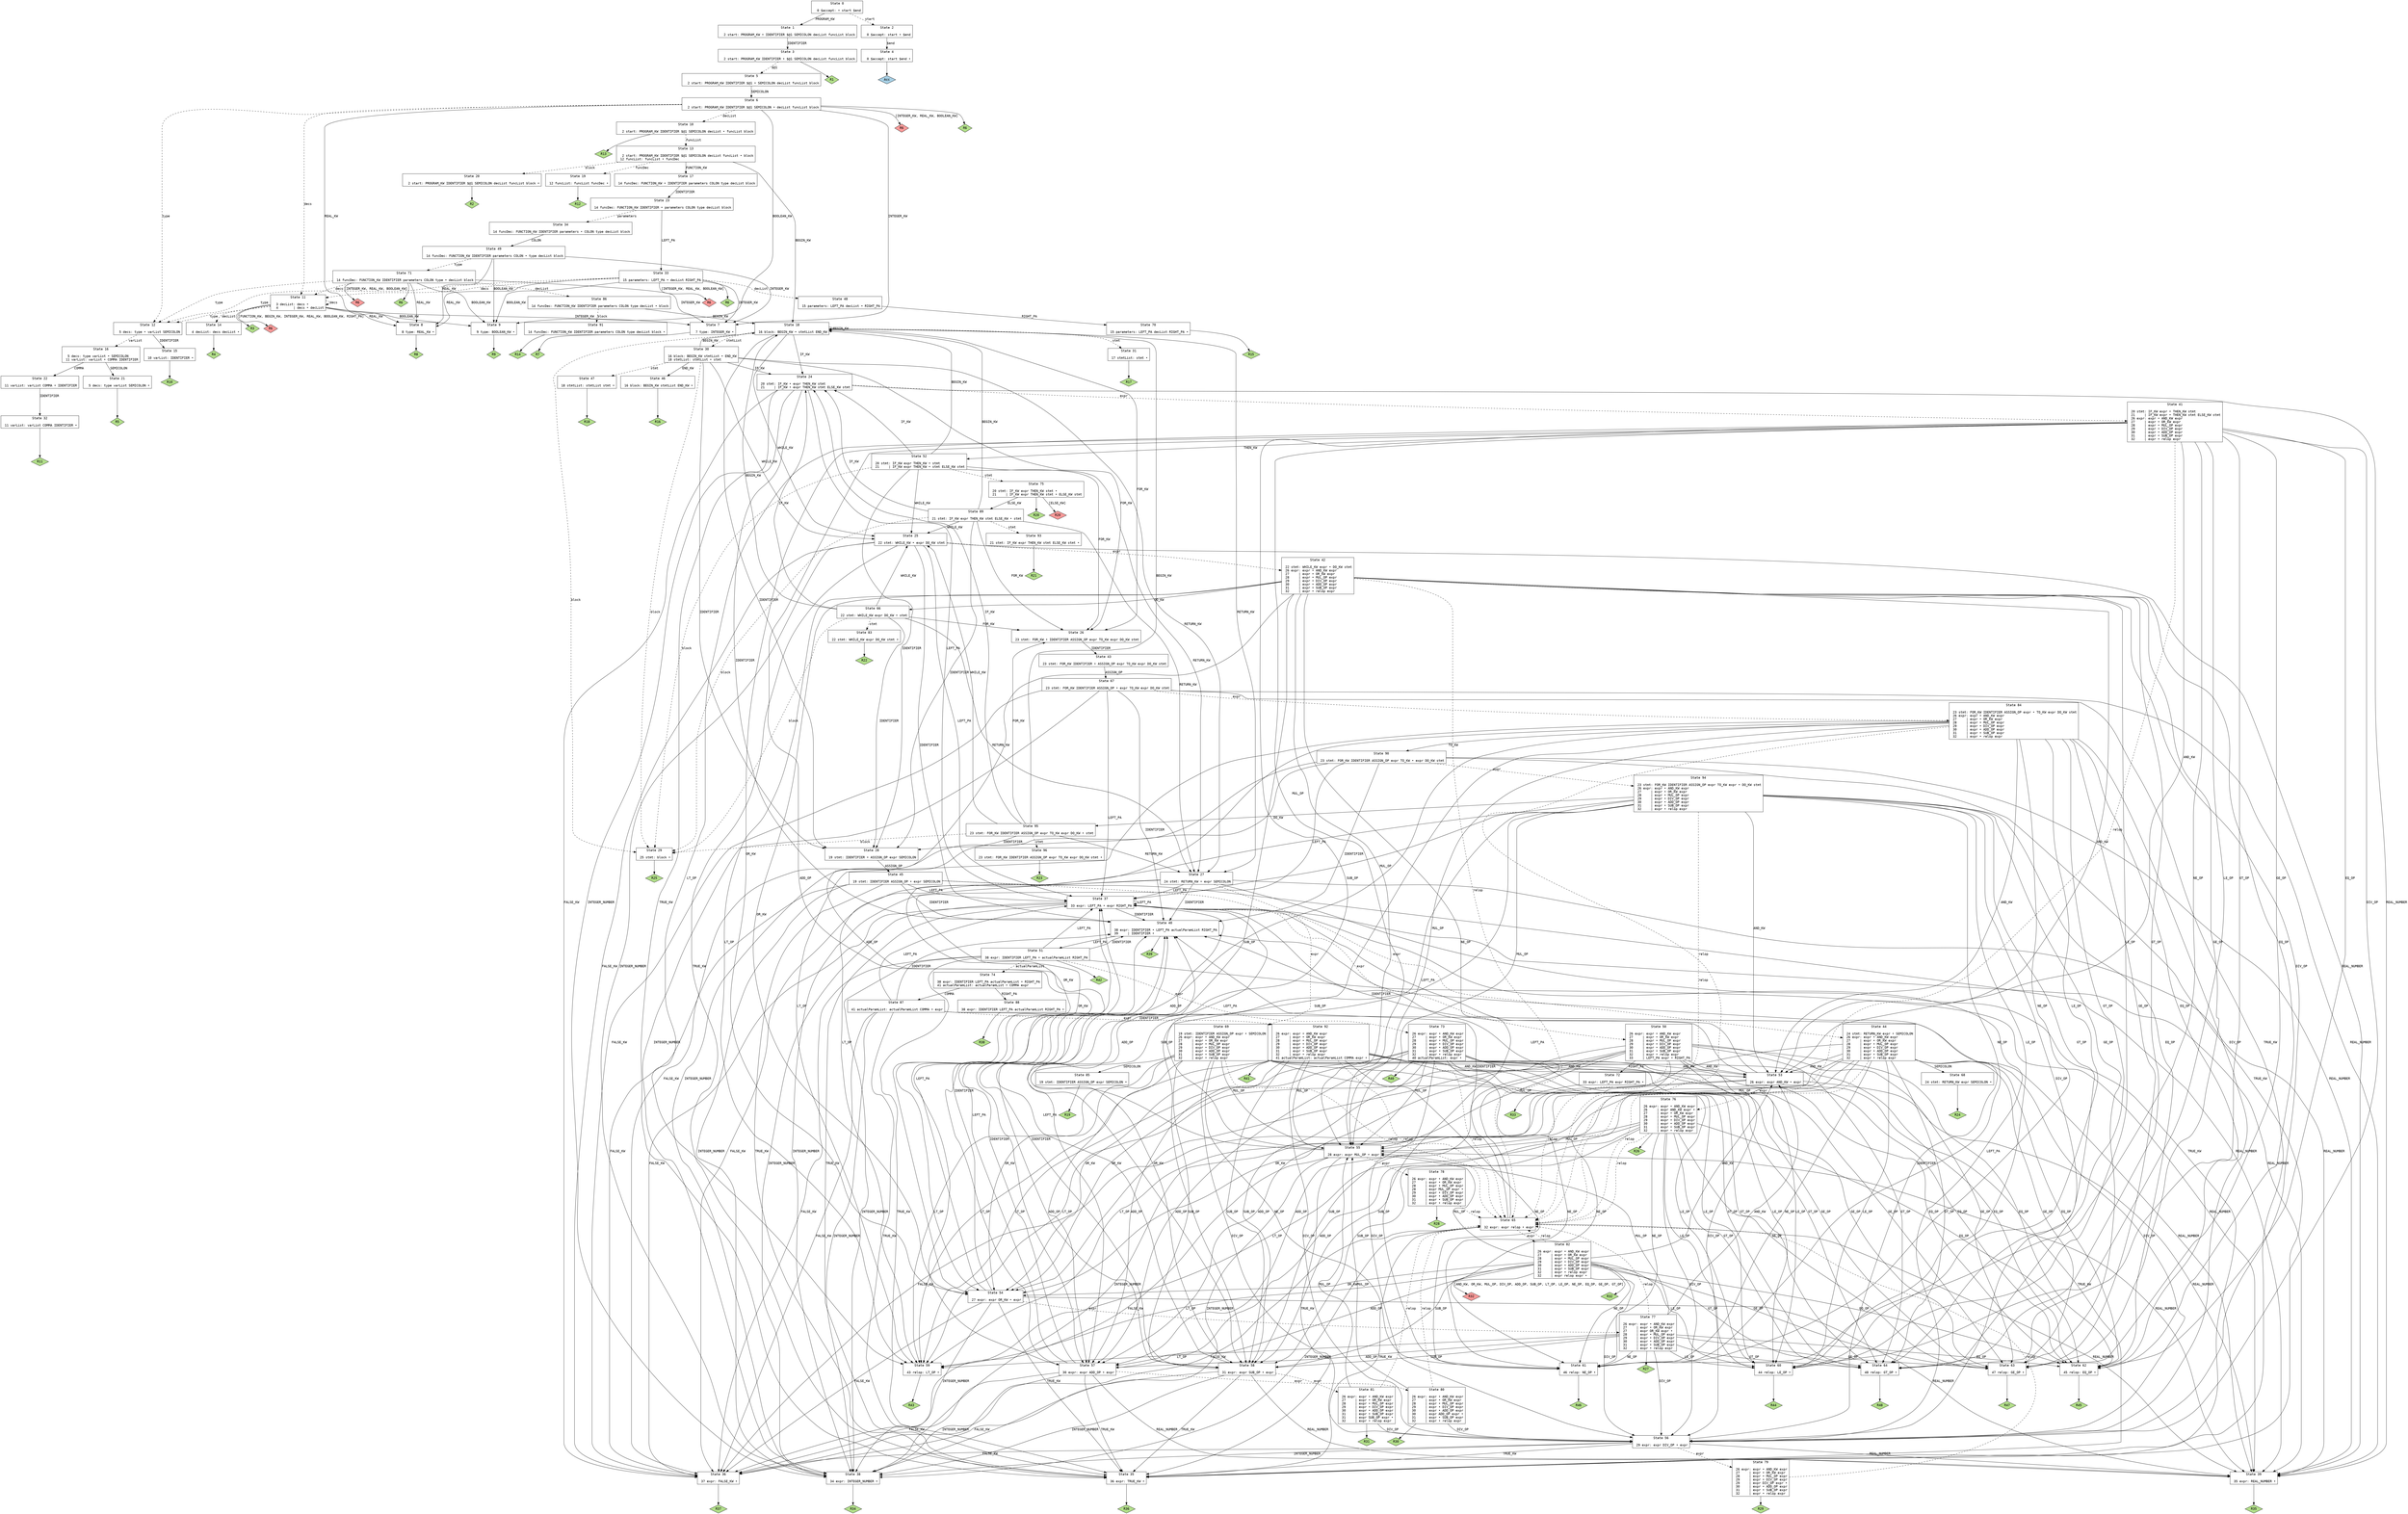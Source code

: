 // Generated by GNU Bison 3.8.2.
// Report bugs to <bug-bison@gnu.org>.
// Home page: <https://www.gnu.org/software/bison/>.

digraph "translate.y"
{
  node [fontname = courier, shape = box, colorscheme = paired6]
  edge [fontname = courier]

  0 [label="State 0\n\l  0 $accept: • start $end\l"]
  0 -> 1 [style=solid label="PROGRAM_KW"]
  0 -> 2 [style=dashed label="start"]
  1 [label="State 1\n\l  2 start: PROGRAM_KW • IDENTIFIER $@1 SEMICOLON decList funcList block\l"]
  1 -> 3 [style=solid label="IDENTIFIER"]
  2 [label="State 2\n\l  0 $accept: start • $end\l"]
  2 -> 4 [style=solid label="$end"]
  3 [label="State 3\n\l  2 start: PROGRAM_KW IDENTIFIER • $@1 SEMICOLON decList funcList block\l"]
  3 -> 5 [style=dashed label="$@1"]
  3 -> "3R1" [style=solid]
 "3R1" [label="R1", fillcolor=3, shape=diamond, style=filled]
  4 [label="State 4\n\l  0 $accept: start $end •\l"]
  4 -> "4R0" [style=solid]
 "4R0" [label="Acc", fillcolor=1, shape=diamond, style=filled]
  5 [label="State 5\n\l  2 start: PROGRAM_KW IDENTIFIER $@1 • SEMICOLON decList funcList block\l"]
  5 -> 6 [style=solid label="SEMICOLON"]
  6 [label="State 6\n\l  2 start: PROGRAM_KW IDENTIFIER $@1 SEMICOLON • decList funcList block\l"]
  6 -> 7 [style=solid label="INTEGER_KW"]
  6 -> 8 [style=solid label="REAL_KW"]
  6 -> 9 [style=solid label="BOOLEAN_KW"]
  6 -> 10 [style=dashed label="decList"]
  6 -> 11 [style=dashed label="decs"]
  6 -> 12 [style=dashed label="type"]
  6 -> "6R6d" [label="[INTEGER_KW, REAL_KW, BOOLEAN_KW]", style=solid]
 "6R6d" [label="R6", fillcolor=5, shape=diamond, style=filled]
  6 -> "6R6" [style=solid]
 "6R6" [label="R6", fillcolor=3, shape=diamond, style=filled]
  7 [label="State 7\n\l  7 type: INTEGER_KW •\l"]
  7 -> "7R7" [style=solid]
 "7R7" [label="R7", fillcolor=3, shape=diamond, style=filled]
  8 [label="State 8\n\l  8 type: REAL_KW •\l"]
  8 -> "8R8" [style=solid]
 "8R8" [label="R8", fillcolor=3, shape=diamond, style=filled]
  9 [label="State 9\n\l  9 type: BOOLEAN_KW •\l"]
  9 -> "9R9" [style=solid]
 "9R9" [label="R9", fillcolor=3, shape=diamond, style=filled]
  10 [label="State 10\n\l  2 start: PROGRAM_KW IDENTIFIER $@1 SEMICOLON decList • funcList block\l"]
  10 -> 13 [style=dashed label="funcList"]
  10 -> "10R13" [style=solid]
 "10R13" [label="R13", fillcolor=3, shape=diamond, style=filled]
  11 [label="State 11\n\l  3 decList: decs •\l  4        | decs • decList\l"]
  11 -> 7 [style=solid label="INTEGER_KW"]
  11 -> 8 [style=solid label="REAL_KW"]
  11 -> 9 [style=solid label="BOOLEAN_KW"]
  11 -> 14 [style=dashed label="decList"]
  11 -> 11 [style=dashed label="decs"]
  11 -> 12 [style=dashed label="type"]
  11 -> "11R3" [style=solid]
 "11R3" [label="R3", fillcolor=3, shape=diamond, style=filled]
  11 -> "11R6d" [label="[FUNCTION_KW, BEGIN_KW, INTEGER_KW, REAL_KW, BOOLEAN_KW, RIGHT_PA]", style=solid]
 "11R6d" [label="R6", fillcolor=5, shape=diamond, style=filled]
  12 [label="State 12\n\l  5 decs: type • varList SEMICOLON\l"]
  12 -> 15 [style=solid label="IDENTIFIER"]
  12 -> 16 [style=dashed label="varList"]
  13 [label="State 13\n\l  2 start: PROGRAM_KW IDENTIFIER $@1 SEMICOLON decList funcList • block\l 12 funcList: funcList • funcDec\l"]
  13 -> 17 [style=solid label="FUNCTION_KW"]
  13 -> 18 [style=solid label="BEGIN_KW"]
  13 -> 19 [style=dashed label="funcDec"]
  13 -> 20 [style=dashed label="block"]
  14 [label="State 14\n\l  4 decList: decs decList •\l"]
  14 -> "14R4" [style=solid]
 "14R4" [label="R4", fillcolor=3, shape=diamond, style=filled]
  15 [label="State 15\n\l 10 varList: IDENTIFIER •\l"]
  15 -> "15R10" [style=solid]
 "15R10" [label="R10", fillcolor=3, shape=diamond, style=filled]
  16 [label="State 16\n\l  5 decs: type varList • SEMICOLON\l 11 varList: varList • COMMA IDENTIFIER\l"]
  16 -> 21 [style=solid label="SEMICOLON"]
  16 -> 22 [style=solid label="COMMA"]
  17 [label="State 17\n\l 14 funcDec: FUNCTION_KW • IDENTIFIER parameters COLON type decList block\l"]
  17 -> 23 [style=solid label="IDENTIFIER"]
  18 [label="State 18\n\l 16 block: BEGIN_KW • stmtList END_KW\l"]
  18 -> 18 [style=solid label="BEGIN_KW"]
  18 -> 24 [style=solid label="IF_KW"]
  18 -> 25 [style=solid label="WHILE_KW"]
  18 -> 26 [style=solid label="FOR_KW"]
  18 -> 27 [style=solid label="RETURN_KW"]
  18 -> 28 [style=solid label="IDENTIFIER"]
  18 -> 29 [style=dashed label="block"]
  18 -> 30 [style=dashed label="stmtList"]
  18 -> 31 [style=dashed label="stmt"]
  19 [label="State 19\n\l 12 funcList: funcList funcDec •\l"]
  19 -> "19R12" [style=solid]
 "19R12" [label="R12", fillcolor=3, shape=diamond, style=filled]
  20 [label="State 20\n\l  2 start: PROGRAM_KW IDENTIFIER $@1 SEMICOLON decList funcList block •\l"]
  20 -> "20R2" [style=solid]
 "20R2" [label="R2", fillcolor=3, shape=diamond, style=filled]
  21 [label="State 21\n\l  5 decs: type varList SEMICOLON •\l"]
  21 -> "21R5" [style=solid]
 "21R5" [label="R5", fillcolor=3, shape=diamond, style=filled]
  22 [label="State 22\n\l 11 varList: varList COMMA • IDENTIFIER\l"]
  22 -> 32 [style=solid label="IDENTIFIER"]
  23 [label="State 23\n\l 14 funcDec: FUNCTION_KW IDENTIFIER • parameters COLON type decList block\l"]
  23 -> 33 [style=solid label="LEFT_PA"]
  23 -> 34 [style=dashed label="parameters"]
  24 [label="State 24\n\l 20 stmt: IF_KW • expr THEN_KW stmt\l 21     | IF_KW • expr THEN_KW stmt ELSE_KW stmt\l"]
  24 -> 35 [style=solid label="TRUE_KW"]
  24 -> 36 [style=solid label="FALSE_KW"]
  24 -> 37 [style=solid label="LEFT_PA"]
  24 -> 38 [style=solid label="INTEGER_NUMBER"]
  24 -> 39 [style=solid label="REAL_NUMBER"]
  24 -> 40 [style=solid label="IDENTIFIER"]
  24 -> 41 [style=dashed label="expr"]
  25 [label="State 25\n\l 22 stmt: WHILE_KW • expr DO_KW stmt\l"]
  25 -> 35 [style=solid label="TRUE_KW"]
  25 -> 36 [style=solid label="FALSE_KW"]
  25 -> 37 [style=solid label="LEFT_PA"]
  25 -> 38 [style=solid label="INTEGER_NUMBER"]
  25 -> 39 [style=solid label="REAL_NUMBER"]
  25 -> 40 [style=solid label="IDENTIFIER"]
  25 -> 42 [style=dashed label="expr"]
  26 [label="State 26\n\l 23 stmt: FOR_KW • IDENTIFIER ASSIGN_OP expr TO_KW expr DO_KW stmt\l"]
  26 -> 43 [style=solid label="IDENTIFIER"]
  27 [label="State 27\n\l 24 stmt: RETURN_KW • expr SEMICOLON\l"]
  27 -> 35 [style=solid label="TRUE_KW"]
  27 -> 36 [style=solid label="FALSE_KW"]
  27 -> 37 [style=solid label="LEFT_PA"]
  27 -> 38 [style=solid label="INTEGER_NUMBER"]
  27 -> 39 [style=solid label="REAL_NUMBER"]
  27 -> 40 [style=solid label="IDENTIFIER"]
  27 -> 44 [style=dashed label="expr"]
  28 [label="State 28\n\l 19 stmt: IDENTIFIER • ASSIGN_OP expr SEMICOLON\l"]
  28 -> 45 [style=solid label="ASSIGN_OP"]
  29 [label="State 29\n\l 25 stmt: block •\l"]
  29 -> "29R25" [style=solid]
 "29R25" [label="R25", fillcolor=3, shape=diamond, style=filled]
  30 [label="State 30\n\l 16 block: BEGIN_KW stmtList • END_KW\l 18 stmtList: stmtList • stmt\l"]
  30 -> 18 [style=solid label="BEGIN_KW"]
  30 -> 46 [style=solid label="END_KW"]
  30 -> 24 [style=solid label="IF_KW"]
  30 -> 25 [style=solid label="WHILE_KW"]
  30 -> 26 [style=solid label="FOR_KW"]
  30 -> 27 [style=solid label="RETURN_KW"]
  30 -> 28 [style=solid label="IDENTIFIER"]
  30 -> 29 [style=dashed label="block"]
  30 -> 47 [style=dashed label="stmt"]
  31 [label="State 31\n\l 17 stmtList: stmt •\l"]
  31 -> "31R17" [style=solid]
 "31R17" [label="R17", fillcolor=3, shape=diamond, style=filled]
  32 [label="State 32\n\l 11 varList: varList COMMA IDENTIFIER •\l"]
  32 -> "32R11" [style=solid]
 "32R11" [label="R11", fillcolor=3, shape=diamond, style=filled]
  33 [label="State 33\n\l 15 parameters: LEFT_PA • decList RIGHT_PA\l"]
  33 -> 7 [style=solid label="INTEGER_KW"]
  33 -> 8 [style=solid label="REAL_KW"]
  33 -> 9 [style=solid label="BOOLEAN_KW"]
  33 -> 48 [style=dashed label="decList"]
  33 -> 11 [style=dashed label="decs"]
  33 -> 12 [style=dashed label="type"]
  33 -> "33R6d" [label="[INTEGER_KW, REAL_KW, BOOLEAN_KW]", style=solid]
 "33R6d" [label="R6", fillcolor=5, shape=diamond, style=filled]
  33 -> "33R6" [style=solid]
 "33R6" [label="R6", fillcolor=3, shape=diamond, style=filled]
  34 [label="State 34\n\l 14 funcDec: FUNCTION_KW IDENTIFIER parameters • COLON type decList block\l"]
  34 -> 49 [style=solid label="COLON"]
  35 [label="State 35\n\l 36 expr: TRUE_KW •\l"]
  35 -> "35R36" [style=solid]
 "35R36" [label="R36", fillcolor=3, shape=diamond, style=filled]
  36 [label="State 36\n\l 37 expr: FALSE_KW •\l"]
  36 -> "36R37" [style=solid]
 "36R37" [label="R37", fillcolor=3, shape=diamond, style=filled]
  37 [label="State 37\n\l 33 expr: LEFT_PA • expr RIGHT_PA\l"]
  37 -> 35 [style=solid label="TRUE_KW"]
  37 -> 36 [style=solid label="FALSE_KW"]
  37 -> 37 [style=solid label="LEFT_PA"]
  37 -> 38 [style=solid label="INTEGER_NUMBER"]
  37 -> 39 [style=solid label="REAL_NUMBER"]
  37 -> 40 [style=solid label="IDENTIFIER"]
  37 -> 50 [style=dashed label="expr"]
  38 [label="State 38\n\l 34 expr: INTEGER_NUMBER •\l"]
  38 -> "38R34" [style=solid]
 "38R34" [label="R34", fillcolor=3, shape=diamond, style=filled]
  39 [label="State 39\n\l 35 expr: REAL_NUMBER •\l"]
  39 -> "39R35" [style=solid]
 "39R35" [label="R35", fillcolor=3, shape=diamond, style=filled]
  40 [label="State 40\n\l 38 expr: IDENTIFIER • LEFT_PA actualParamList RIGHT_PA\l 39     | IDENTIFIER •\l"]
  40 -> 51 [style=solid label="LEFT_PA"]
  40 -> "40R39" [style=solid]
 "40R39" [label="R39", fillcolor=3, shape=diamond, style=filled]
  41 [label="State 41\n\l 20 stmt: IF_KW expr • THEN_KW stmt\l 21     | IF_KW expr • THEN_KW stmt ELSE_KW stmt\l 26 expr: expr • AND_KW expr\l 27     | expr • OR_KW expr\l 28     | expr • MUL_OP expr\l 29     | expr • DIV_OP expr\l 30     | expr • ADD_OP expr\l 31     | expr • SUB_OP expr\l 32     | expr • relop expr\l"]
  41 -> 52 [style=solid label="THEN_KW"]
  41 -> 53 [style=solid label="AND_KW"]
  41 -> 54 [style=solid label="OR_KW"]
  41 -> 55 [style=solid label="MUL_OP"]
  41 -> 56 [style=solid label="DIV_OP"]
  41 -> 57 [style=solid label="ADD_OP"]
  41 -> 58 [style=solid label="SUB_OP"]
  41 -> 59 [style=solid label="LT_OP"]
  41 -> 60 [style=solid label="LE_OP"]
  41 -> 61 [style=solid label="NE_OP"]
  41 -> 62 [style=solid label="EQ_OP"]
  41 -> 63 [style=solid label="GE_OP"]
  41 -> 64 [style=solid label="GT_OP"]
  41 -> 65 [style=dashed label="relop"]
  42 [label="State 42\n\l 22 stmt: WHILE_KW expr • DO_KW stmt\l 26 expr: expr • AND_KW expr\l 27     | expr • OR_KW expr\l 28     | expr • MUL_OP expr\l 29     | expr • DIV_OP expr\l 30     | expr • ADD_OP expr\l 31     | expr • SUB_OP expr\l 32     | expr • relop expr\l"]
  42 -> 66 [style=solid label="DO_KW"]
  42 -> 53 [style=solid label="AND_KW"]
  42 -> 54 [style=solid label="OR_KW"]
  42 -> 55 [style=solid label="MUL_OP"]
  42 -> 56 [style=solid label="DIV_OP"]
  42 -> 57 [style=solid label="ADD_OP"]
  42 -> 58 [style=solid label="SUB_OP"]
  42 -> 59 [style=solid label="LT_OP"]
  42 -> 60 [style=solid label="LE_OP"]
  42 -> 61 [style=solid label="NE_OP"]
  42 -> 62 [style=solid label="EQ_OP"]
  42 -> 63 [style=solid label="GE_OP"]
  42 -> 64 [style=solid label="GT_OP"]
  42 -> 65 [style=dashed label="relop"]
  43 [label="State 43\n\l 23 stmt: FOR_KW IDENTIFIER • ASSIGN_OP expr TO_KW expr DO_KW stmt\l"]
  43 -> 67 [style=solid label="ASSIGN_OP"]
  44 [label="State 44\n\l 24 stmt: RETURN_KW expr • SEMICOLON\l 26 expr: expr • AND_KW expr\l 27     | expr • OR_KW expr\l 28     | expr • MUL_OP expr\l 29     | expr • DIV_OP expr\l 30     | expr • ADD_OP expr\l 31     | expr • SUB_OP expr\l 32     | expr • relop expr\l"]
  44 -> 53 [style=solid label="AND_KW"]
  44 -> 54 [style=solid label="OR_KW"]
  44 -> 55 [style=solid label="MUL_OP"]
  44 -> 56 [style=solid label="DIV_OP"]
  44 -> 57 [style=solid label="ADD_OP"]
  44 -> 58 [style=solid label="SUB_OP"]
  44 -> 59 [style=solid label="LT_OP"]
  44 -> 60 [style=solid label="LE_OP"]
  44 -> 61 [style=solid label="NE_OP"]
  44 -> 62 [style=solid label="EQ_OP"]
  44 -> 63 [style=solid label="GE_OP"]
  44 -> 64 [style=solid label="GT_OP"]
  44 -> 68 [style=solid label="SEMICOLON"]
  44 -> 65 [style=dashed label="relop"]
  45 [label="State 45\n\l 19 stmt: IDENTIFIER ASSIGN_OP • expr SEMICOLON\l"]
  45 -> 35 [style=solid label="TRUE_KW"]
  45 -> 36 [style=solid label="FALSE_KW"]
  45 -> 37 [style=solid label="LEFT_PA"]
  45 -> 38 [style=solid label="INTEGER_NUMBER"]
  45 -> 39 [style=solid label="REAL_NUMBER"]
  45 -> 40 [style=solid label="IDENTIFIER"]
  45 -> 69 [style=dashed label="expr"]
  46 [label="State 46\n\l 16 block: BEGIN_KW stmtList END_KW •\l"]
  46 -> "46R16" [style=solid]
 "46R16" [label="R16", fillcolor=3, shape=diamond, style=filled]
  47 [label="State 47\n\l 18 stmtList: stmtList stmt •\l"]
  47 -> "47R18" [style=solid]
 "47R18" [label="R18", fillcolor=3, shape=diamond, style=filled]
  48 [label="State 48\n\l 15 parameters: LEFT_PA decList • RIGHT_PA\l"]
  48 -> 70 [style=solid label="RIGHT_PA"]
  49 [label="State 49\n\l 14 funcDec: FUNCTION_KW IDENTIFIER parameters COLON • type decList block\l"]
  49 -> 7 [style=solid label="INTEGER_KW"]
  49 -> 8 [style=solid label="REAL_KW"]
  49 -> 9 [style=solid label="BOOLEAN_KW"]
  49 -> 71 [style=dashed label="type"]
  50 [label="State 50\n\l 26 expr: expr • AND_KW expr\l 27     | expr • OR_KW expr\l 28     | expr • MUL_OP expr\l 29     | expr • DIV_OP expr\l 30     | expr • ADD_OP expr\l 31     | expr • SUB_OP expr\l 32     | expr • relop expr\l 33     | LEFT_PA expr • RIGHT_PA\l"]
  50 -> 53 [style=solid label="AND_KW"]
  50 -> 54 [style=solid label="OR_KW"]
  50 -> 55 [style=solid label="MUL_OP"]
  50 -> 56 [style=solid label="DIV_OP"]
  50 -> 57 [style=solid label="ADD_OP"]
  50 -> 58 [style=solid label="SUB_OP"]
  50 -> 59 [style=solid label="LT_OP"]
  50 -> 60 [style=solid label="LE_OP"]
  50 -> 61 [style=solid label="NE_OP"]
  50 -> 62 [style=solid label="EQ_OP"]
  50 -> 63 [style=solid label="GE_OP"]
  50 -> 64 [style=solid label="GT_OP"]
  50 -> 72 [style=solid label="RIGHT_PA"]
  50 -> 65 [style=dashed label="relop"]
  51 [label="State 51\n\l 38 expr: IDENTIFIER LEFT_PA • actualParamList RIGHT_PA\l"]
  51 -> 35 [style=solid label="TRUE_KW"]
  51 -> 36 [style=solid label="FALSE_KW"]
  51 -> 37 [style=solid label="LEFT_PA"]
  51 -> 38 [style=solid label="INTEGER_NUMBER"]
  51 -> 39 [style=solid label="REAL_NUMBER"]
  51 -> 40 [style=solid label="IDENTIFIER"]
  51 -> 73 [style=dashed label="expr"]
  51 -> 74 [style=dashed label="actualParamList"]
  51 -> "51R42" [style=solid]
 "51R42" [label="R42", fillcolor=3, shape=diamond, style=filled]
  52 [label="State 52\n\l 20 stmt: IF_KW expr THEN_KW • stmt\l 21     | IF_KW expr THEN_KW • stmt ELSE_KW stmt\l"]
  52 -> 18 [style=solid label="BEGIN_KW"]
  52 -> 24 [style=solid label="IF_KW"]
  52 -> 25 [style=solid label="WHILE_KW"]
  52 -> 26 [style=solid label="FOR_KW"]
  52 -> 27 [style=solid label="RETURN_KW"]
  52 -> 28 [style=solid label="IDENTIFIER"]
  52 -> 29 [style=dashed label="block"]
  52 -> 75 [style=dashed label="stmt"]
  53 [label="State 53\n\l 26 expr: expr AND_KW • expr\l"]
  53 -> 35 [style=solid label="TRUE_KW"]
  53 -> 36 [style=solid label="FALSE_KW"]
  53 -> 37 [style=solid label="LEFT_PA"]
  53 -> 38 [style=solid label="INTEGER_NUMBER"]
  53 -> 39 [style=solid label="REAL_NUMBER"]
  53 -> 40 [style=solid label="IDENTIFIER"]
  53 -> 76 [style=dashed label="expr"]
  54 [label="State 54\n\l 27 expr: expr OR_KW • expr\l"]
  54 -> 35 [style=solid label="TRUE_KW"]
  54 -> 36 [style=solid label="FALSE_KW"]
  54 -> 37 [style=solid label="LEFT_PA"]
  54 -> 38 [style=solid label="INTEGER_NUMBER"]
  54 -> 39 [style=solid label="REAL_NUMBER"]
  54 -> 40 [style=solid label="IDENTIFIER"]
  54 -> 77 [style=dashed label="expr"]
  55 [label="State 55\n\l 28 expr: expr MUL_OP • expr\l"]
  55 -> 35 [style=solid label="TRUE_KW"]
  55 -> 36 [style=solid label="FALSE_KW"]
  55 -> 37 [style=solid label="LEFT_PA"]
  55 -> 38 [style=solid label="INTEGER_NUMBER"]
  55 -> 39 [style=solid label="REAL_NUMBER"]
  55 -> 40 [style=solid label="IDENTIFIER"]
  55 -> 78 [style=dashed label="expr"]
  56 [label="State 56\n\l 29 expr: expr DIV_OP • expr\l"]
  56 -> 35 [style=solid label="TRUE_KW"]
  56 -> 36 [style=solid label="FALSE_KW"]
  56 -> 37 [style=solid label="LEFT_PA"]
  56 -> 38 [style=solid label="INTEGER_NUMBER"]
  56 -> 39 [style=solid label="REAL_NUMBER"]
  56 -> 40 [style=solid label="IDENTIFIER"]
  56 -> 79 [style=dashed label="expr"]
  57 [label="State 57\n\l 30 expr: expr ADD_OP • expr\l"]
  57 -> 35 [style=solid label="TRUE_KW"]
  57 -> 36 [style=solid label="FALSE_KW"]
  57 -> 37 [style=solid label="LEFT_PA"]
  57 -> 38 [style=solid label="INTEGER_NUMBER"]
  57 -> 39 [style=solid label="REAL_NUMBER"]
  57 -> 40 [style=solid label="IDENTIFIER"]
  57 -> 80 [style=dashed label="expr"]
  58 [label="State 58\n\l 31 expr: expr SUB_OP • expr\l"]
  58 -> 35 [style=solid label="TRUE_KW"]
  58 -> 36 [style=solid label="FALSE_KW"]
  58 -> 37 [style=solid label="LEFT_PA"]
  58 -> 38 [style=solid label="INTEGER_NUMBER"]
  58 -> 39 [style=solid label="REAL_NUMBER"]
  58 -> 40 [style=solid label="IDENTIFIER"]
  58 -> 81 [style=dashed label="expr"]
  59 [label="State 59\n\l 43 relop: LT_OP •\l"]
  59 -> "59R43" [style=solid]
 "59R43" [label="R43", fillcolor=3, shape=diamond, style=filled]
  60 [label="State 60\n\l 44 relop: LE_OP •\l"]
  60 -> "60R44" [style=solid]
 "60R44" [label="R44", fillcolor=3, shape=diamond, style=filled]
  61 [label="State 61\n\l 46 relop: NE_OP •\l"]
  61 -> "61R46" [style=solid]
 "61R46" [label="R46", fillcolor=3, shape=diamond, style=filled]
  62 [label="State 62\n\l 45 relop: EQ_OP •\l"]
  62 -> "62R45" [style=solid]
 "62R45" [label="R45", fillcolor=3, shape=diamond, style=filled]
  63 [label="State 63\n\l 47 relop: GE_OP •\l"]
  63 -> "63R47" [style=solid]
 "63R47" [label="R47", fillcolor=3, shape=diamond, style=filled]
  64 [label="State 64\n\l 48 relop: GT_OP •\l"]
  64 -> "64R48" [style=solid]
 "64R48" [label="R48", fillcolor=3, shape=diamond, style=filled]
  65 [label="State 65\n\l 32 expr: expr relop • expr\l"]
  65 -> 35 [style=solid label="TRUE_KW"]
  65 -> 36 [style=solid label="FALSE_KW"]
  65 -> 37 [style=solid label="LEFT_PA"]
  65 -> 38 [style=solid label="INTEGER_NUMBER"]
  65 -> 39 [style=solid label="REAL_NUMBER"]
  65 -> 40 [style=solid label="IDENTIFIER"]
  65 -> 82 [style=dashed label="expr"]
  66 [label="State 66\n\l 22 stmt: WHILE_KW expr DO_KW • stmt\l"]
  66 -> 18 [style=solid label="BEGIN_KW"]
  66 -> 24 [style=solid label="IF_KW"]
  66 -> 25 [style=solid label="WHILE_KW"]
  66 -> 26 [style=solid label="FOR_KW"]
  66 -> 27 [style=solid label="RETURN_KW"]
  66 -> 28 [style=solid label="IDENTIFIER"]
  66 -> 29 [style=dashed label="block"]
  66 -> 83 [style=dashed label="stmt"]
  67 [label="State 67\n\l 23 stmt: FOR_KW IDENTIFIER ASSIGN_OP • expr TO_KW expr DO_KW stmt\l"]
  67 -> 35 [style=solid label="TRUE_KW"]
  67 -> 36 [style=solid label="FALSE_KW"]
  67 -> 37 [style=solid label="LEFT_PA"]
  67 -> 38 [style=solid label="INTEGER_NUMBER"]
  67 -> 39 [style=solid label="REAL_NUMBER"]
  67 -> 40 [style=solid label="IDENTIFIER"]
  67 -> 84 [style=dashed label="expr"]
  68 [label="State 68\n\l 24 stmt: RETURN_KW expr SEMICOLON •\l"]
  68 -> "68R24" [style=solid]
 "68R24" [label="R24", fillcolor=3, shape=diamond, style=filled]
  69 [label="State 69\n\l 19 stmt: IDENTIFIER ASSIGN_OP expr • SEMICOLON\l 26 expr: expr • AND_KW expr\l 27     | expr • OR_KW expr\l 28     | expr • MUL_OP expr\l 29     | expr • DIV_OP expr\l 30     | expr • ADD_OP expr\l 31     | expr • SUB_OP expr\l 32     | expr • relop expr\l"]
  69 -> 53 [style=solid label="AND_KW"]
  69 -> 54 [style=solid label="OR_KW"]
  69 -> 55 [style=solid label="MUL_OP"]
  69 -> 56 [style=solid label="DIV_OP"]
  69 -> 57 [style=solid label="ADD_OP"]
  69 -> 58 [style=solid label="SUB_OP"]
  69 -> 59 [style=solid label="LT_OP"]
  69 -> 60 [style=solid label="LE_OP"]
  69 -> 61 [style=solid label="NE_OP"]
  69 -> 62 [style=solid label="EQ_OP"]
  69 -> 63 [style=solid label="GE_OP"]
  69 -> 64 [style=solid label="GT_OP"]
  69 -> 85 [style=solid label="SEMICOLON"]
  69 -> 65 [style=dashed label="relop"]
  70 [label="State 70\n\l 15 parameters: LEFT_PA decList RIGHT_PA •\l"]
  70 -> "70R15" [style=solid]
 "70R15" [label="R15", fillcolor=3, shape=diamond, style=filled]
  71 [label="State 71\n\l 14 funcDec: FUNCTION_KW IDENTIFIER parameters COLON type • decList block\l"]
  71 -> 7 [style=solid label="INTEGER_KW"]
  71 -> 8 [style=solid label="REAL_KW"]
  71 -> 9 [style=solid label="BOOLEAN_KW"]
  71 -> 86 [style=dashed label="decList"]
  71 -> 11 [style=dashed label="decs"]
  71 -> 12 [style=dashed label="type"]
  71 -> "71R6d" [label="[INTEGER_KW, REAL_KW, BOOLEAN_KW]", style=solid]
 "71R6d" [label="R6", fillcolor=5, shape=diamond, style=filled]
  71 -> "71R6" [style=solid]
 "71R6" [label="R6", fillcolor=3, shape=diamond, style=filled]
  72 [label="State 72\n\l 33 expr: LEFT_PA expr RIGHT_PA •\l"]
  72 -> "72R33" [style=solid]
 "72R33" [label="R33", fillcolor=3, shape=diamond, style=filled]
  73 [label="State 73\n\l 26 expr: expr • AND_KW expr\l 27     | expr • OR_KW expr\l 28     | expr • MUL_OP expr\l 29     | expr • DIV_OP expr\l 30     | expr • ADD_OP expr\l 31     | expr • SUB_OP expr\l 32     | expr • relop expr\l 40 actualParamList: expr •\l"]
  73 -> 53 [style=solid label="AND_KW"]
  73 -> 54 [style=solid label="OR_KW"]
  73 -> 55 [style=solid label="MUL_OP"]
  73 -> 56 [style=solid label="DIV_OP"]
  73 -> 57 [style=solid label="ADD_OP"]
  73 -> 58 [style=solid label="SUB_OP"]
  73 -> 59 [style=solid label="LT_OP"]
  73 -> 60 [style=solid label="LE_OP"]
  73 -> 61 [style=solid label="NE_OP"]
  73 -> 62 [style=solid label="EQ_OP"]
  73 -> 63 [style=solid label="GE_OP"]
  73 -> 64 [style=solid label="GT_OP"]
  73 -> 65 [style=dashed label="relop"]
  73 -> "73R40" [style=solid]
 "73R40" [label="R40", fillcolor=3, shape=diamond, style=filled]
  74 [label="State 74\n\l 38 expr: IDENTIFIER LEFT_PA actualParamList • RIGHT_PA\l 41 actualParamList: actualParamList • COMMA expr\l"]
  74 -> 87 [style=solid label="COMMA"]
  74 -> 88 [style=solid label="RIGHT_PA"]
  75 [label="State 75\n\l 20 stmt: IF_KW expr THEN_KW stmt •\l 21     | IF_KW expr THEN_KW stmt • ELSE_KW stmt\l"]
  75 -> 89 [style=solid label="ELSE_KW"]
  75 -> "75R20d" [label="[ELSE_KW]", style=solid]
 "75R20d" [label="R20", fillcolor=5, shape=diamond, style=filled]
  75 -> "75R20" [style=solid]
 "75R20" [label="R20", fillcolor=3, shape=diamond, style=filled]
  76 [label="State 76\n\l 26 expr: expr • AND_KW expr\l 26     | expr AND_KW expr •\l 27     | expr • OR_KW expr\l 28     | expr • MUL_OP expr\l 29     | expr • DIV_OP expr\l 30     | expr • ADD_OP expr\l 31     | expr • SUB_OP expr\l 32     | expr • relop expr\l"]
  76 -> 55 [style=solid label="MUL_OP"]
  76 -> 56 [style=solid label="DIV_OP"]
  76 -> 57 [style=solid label="ADD_OP"]
  76 -> 58 [style=solid label="SUB_OP"]
  76 -> 59 [style=solid label="LT_OP"]
  76 -> 60 [style=solid label="LE_OP"]
  76 -> 61 [style=solid label="NE_OP"]
  76 -> 62 [style=solid label="EQ_OP"]
  76 -> 63 [style=solid label="GE_OP"]
  76 -> 64 [style=solid label="GT_OP"]
  76 -> 65 [style=dashed label="relop"]
  76 -> "76R26" [style=solid]
 "76R26" [label="R26", fillcolor=3, shape=diamond, style=filled]
  77 [label="State 77\n\l 26 expr: expr • AND_KW expr\l 27     | expr • OR_KW expr\l 27     | expr OR_KW expr •\l 28     | expr • MUL_OP expr\l 29     | expr • DIV_OP expr\l 30     | expr • ADD_OP expr\l 31     | expr • SUB_OP expr\l 32     | expr • relop expr\l"]
  77 -> 53 [style=solid label="AND_KW"]
  77 -> 55 [style=solid label="MUL_OP"]
  77 -> 56 [style=solid label="DIV_OP"]
  77 -> 57 [style=solid label="ADD_OP"]
  77 -> 58 [style=solid label="SUB_OP"]
  77 -> 59 [style=solid label="LT_OP"]
  77 -> 60 [style=solid label="LE_OP"]
  77 -> 61 [style=solid label="NE_OP"]
  77 -> 62 [style=solid label="EQ_OP"]
  77 -> 63 [style=solid label="GE_OP"]
  77 -> 64 [style=solid label="GT_OP"]
  77 -> 65 [style=dashed label="relop"]
  77 -> "77R27" [style=solid]
 "77R27" [label="R27", fillcolor=3, shape=diamond, style=filled]
  78 [label="State 78\n\l 26 expr: expr • AND_KW expr\l 27     | expr • OR_KW expr\l 28     | expr • MUL_OP expr\l 28     | expr MUL_OP expr •\l 29     | expr • DIV_OP expr\l 30     | expr • ADD_OP expr\l 31     | expr • SUB_OP expr\l 32     | expr • relop expr\l"]
  78 -> 65 [style=dashed label="relop"]
  78 -> "78R28" [style=solid]
 "78R28" [label="R28", fillcolor=3, shape=diamond, style=filled]
  79 [label="State 79\n\l 26 expr: expr • AND_KW expr\l 27     | expr • OR_KW expr\l 28     | expr • MUL_OP expr\l 29     | expr • DIV_OP expr\l 29     | expr DIV_OP expr •\l 30     | expr • ADD_OP expr\l 31     | expr • SUB_OP expr\l 32     | expr • relop expr\l"]
  79 -> 65 [style=dashed label="relop"]
  79 -> "79R29" [style=solid]
 "79R29" [label="R29", fillcolor=3, shape=diamond, style=filled]
  80 [label="State 80\n\l 26 expr: expr • AND_KW expr\l 27     | expr • OR_KW expr\l 28     | expr • MUL_OP expr\l 29     | expr • DIV_OP expr\l 30     | expr • ADD_OP expr\l 30     | expr ADD_OP expr •\l 31     | expr • SUB_OP expr\l 32     | expr • relop expr\l"]
  80 -> 55 [style=solid label="MUL_OP"]
  80 -> 56 [style=solid label="DIV_OP"]
  80 -> 65 [style=dashed label="relop"]
  80 -> "80R30" [style=solid]
 "80R30" [label="R30", fillcolor=3, shape=diamond, style=filled]
  81 [label="State 81\n\l 26 expr: expr • AND_KW expr\l 27     | expr • OR_KW expr\l 28     | expr • MUL_OP expr\l 29     | expr • DIV_OP expr\l 30     | expr • ADD_OP expr\l 31     | expr • SUB_OP expr\l 31     | expr SUB_OP expr •\l 32     | expr • relop expr\l"]
  81 -> 55 [style=solid label="MUL_OP"]
  81 -> 56 [style=solid label="DIV_OP"]
  81 -> 65 [style=dashed label="relop"]
  81 -> "81R31" [style=solid]
 "81R31" [label="R31", fillcolor=3, shape=diamond, style=filled]
  82 [label="State 82\n\l 26 expr: expr • AND_KW expr\l 27     | expr • OR_KW expr\l 28     | expr • MUL_OP expr\l 29     | expr • DIV_OP expr\l 30     | expr • ADD_OP expr\l 31     | expr • SUB_OP expr\l 32     | expr • relop expr\l 32     | expr relop expr •\l"]
  82 -> 53 [style=solid label="AND_KW"]
  82 -> 54 [style=solid label="OR_KW"]
  82 -> 55 [style=solid label="MUL_OP"]
  82 -> 56 [style=solid label="DIV_OP"]
  82 -> 57 [style=solid label="ADD_OP"]
  82 -> 58 [style=solid label="SUB_OP"]
  82 -> 59 [style=solid label="LT_OP"]
  82 -> 60 [style=solid label="LE_OP"]
  82 -> 61 [style=solid label="NE_OP"]
  82 -> 62 [style=solid label="EQ_OP"]
  82 -> 63 [style=solid label="GE_OP"]
  82 -> 64 [style=solid label="GT_OP"]
  82 -> 65 [style=dashed label="relop"]
  82 -> "82R32d" [label="[AND_KW, OR_KW, MUL_OP, DIV_OP, ADD_OP, SUB_OP, LT_OP, LE_OP, NE_OP, EQ_OP, GE_OP, GT_OP]", style=solid]
 "82R32d" [label="R32", fillcolor=5, shape=diamond, style=filled]
  82 -> "82R32" [style=solid]
 "82R32" [label="R32", fillcolor=3, shape=diamond, style=filled]
  83 [label="State 83\n\l 22 stmt: WHILE_KW expr DO_KW stmt •\l"]
  83 -> "83R22" [style=solid]
 "83R22" [label="R22", fillcolor=3, shape=diamond, style=filled]
  84 [label="State 84\n\l 23 stmt: FOR_KW IDENTIFIER ASSIGN_OP expr • TO_KW expr DO_KW stmt\l 26 expr: expr • AND_KW expr\l 27     | expr • OR_KW expr\l 28     | expr • MUL_OP expr\l 29     | expr • DIV_OP expr\l 30     | expr • ADD_OP expr\l 31     | expr • SUB_OP expr\l 32     | expr • relop expr\l"]
  84 -> 90 [style=solid label="TO_KW"]
  84 -> 53 [style=solid label="AND_KW"]
  84 -> 54 [style=solid label="OR_KW"]
  84 -> 55 [style=solid label="MUL_OP"]
  84 -> 56 [style=solid label="DIV_OP"]
  84 -> 57 [style=solid label="ADD_OP"]
  84 -> 58 [style=solid label="SUB_OP"]
  84 -> 59 [style=solid label="LT_OP"]
  84 -> 60 [style=solid label="LE_OP"]
  84 -> 61 [style=solid label="NE_OP"]
  84 -> 62 [style=solid label="EQ_OP"]
  84 -> 63 [style=solid label="GE_OP"]
  84 -> 64 [style=solid label="GT_OP"]
  84 -> 65 [style=dashed label="relop"]
  85 [label="State 85\n\l 19 stmt: IDENTIFIER ASSIGN_OP expr SEMICOLON •\l"]
  85 -> "85R19" [style=solid]
 "85R19" [label="R19", fillcolor=3, shape=diamond, style=filled]
  86 [label="State 86\n\l 14 funcDec: FUNCTION_KW IDENTIFIER parameters COLON type decList • block\l"]
  86 -> 18 [style=solid label="BEGIN_KW"]
  86 -> 91 [style=dashed label="block"]
  87 [label="State 87\n\l 41 actualParamList: actualParamList COMMA • expr\l"]
  87 -> 35 [style=solid label="TRUE_KW"]
  87 -> 36 [style=solid label="FALSE_KW"]
  87 -> 37 [style=solid label="LEFT_PA"]
  87 -> 38 [style=solid label="INTEGER_NUMBER"]
  87 -> 39 [style=solid label="REAL_NUMBER"]
  87 -> 40 [style=solid label="IDENTIFIER"]
  87 -> 92 [style=dashed label="expr"]
  88 [label="State 88\n\l 38 expr: IDENTIFIER LEFT_PA actualParamList RIGHT_PA •\l"]
  88 -> "88R38" [style=solid]
 "88R38" [label="R38", fillcolor=3, shape=diamond, style=filled]
  89 [label="State 89\n\l 21 stmt: IF_KW expr THEN_KW stmt ELSE_KW • stmt\l"]
  89 -> 18 [style=solid label="BEGIN_KW"]
  89 -> 24 [style=solid label="IF_KW"]
  89 -> 25 [style=solid label="WHILE_KW"]
  89 -> 26 [style=solid label="FOR_KW"]
  89 -> 27 [style=solid label="RETURN_KW"]
  89 -> 28 [style=solid label="IDENTIFIER"]
  89 -> 29 [style=dashed label="block"]
  89 -> 93 [style=dashed label="stmt"]
  90 [label="State 90\n\l 23 stmt: FOR_KW IDENTIFIER ASSIGN_OP expr TO_KW • expr DO_KW stmt\l"]
  90 -> 35 [style=solid label="TRUE_KW"]
  90 -> 36 [style=solid label="FALSE_KW"]
  90 -> 37 [style=solid label="LEFT_PA"]
  90 -> 38 [style=solid label="INTEGER_NUMBER"]
  90 -> 39 [style=solid label="REAL_NUMBER"]
  90 -> 40 [style=solid label="IDENTIFIER"]
  90 -> 94 [style=dashed label="expr"]
  91 [label="State 91\n\l 14 funcDec: FUNCTION_KW IDENTIFIER parameters COLON type decList block •\l"]
  91 -> "91R14" [style=solid]
 "91R14" [label="R14", fillcolor=3, shape=diamond, style=filled]
  92 [label="State 92\n\l 26 expr: expr • AND_KW expr\l 27     | expr • OR_KW expr\l 28     | expr • MUL_OP expr\l 29     | expr • DIV_OP expr\l 30     | expr • ADD_OP expr\l 31     | expr • SUB_OP expr\l 32     | expr • relop expr\l 41 actualParamList: actualParamList COMMA expr •\l"]
  92 -> 53 [style=solid label="AND_KW"]
  92 -> 54 [style=solid label="OR_KW"]
  92 -> 55 [style=solid label="MUL_OP"]
  92 -> 56 [style=solid label="DIV_OP"]
  92 -> 57 [style=solid label="ADD_OP"]
  92 -> 58 [style=solid label="SUB_OP"]
  92 -> 59 [style=solid label="LT_OP"]
  92 -> 60 [style=solid label="LE_OP"]
  92 -> 61 [style=solid label="NE_OP"]
  92 -> 62 [style=solid label="EQ_OP"]
  92 -> 63 [style=solid label="GE_OP"]
  92 -> 64 [style=solid label="GT_OP"]
  92 -> 65 [style=dashed label="relop"]
  92 -> "92R41" [style=solid]
 "92R41" [label="R41", fillcolor=3, shape=diamond, style=filled]
  93 [label="State 93\n\l 21 stmt: IF_KW expr THEN_KW stmt ELSE_KW stmt •\l"]
  93 -> "93R21" [style=solid]
 "93R21" [label="R21", fillcolor=3, shape=diamond, style=filled]
  94 [label="State 94\n\l 23 stmt: FOR_KW IDENTIFIER ASSIGN_OP expr TO_KW expr • DO_KW stmt\l 26 expr: expr • AND_KW expr\l 27     | expr • OR_KW expr\l 28     | expr • MUL_OP expr\l 29     | expr • DIV_OP expr\l 30     | expr • ADD_OP expr\l 31     | expr • SUB_OP expr\l 32     | expr • relop expr\l"]
  94 -> 95 [style=solid label="DO_KW"]
  94 -> 53 [style=solid label="AND_KW"]
  94 -> 54 [style=solid label="OR_KW"]
  94 -> 55 [style=solid label="MUL_OP"]
  94 -> 56 [style=solid label="DIV_OP"]
  94 -> 57 [style=solid label="ADD_OP"]
  94 -> 58 [style=solid label="SUB_OP"]
  94 -> 59 [style=solid label="LT_OP"]
  94 -> 60 [style=solid label="LE_OP"]
  94 -> 61 [style=solid label="NE_OP"]
  94 -> 62 [style=solid label="EQ_OP"]
  94 -> 63 [style=solid label="GE_OP"]
  94 -> 64 [style=solid label="GT_OP"]
  94 -> 65 [style=dashed label="relop"]
  95 [label="State 95\n\l 23 stmt: FOR_KW IDENTIFIER ASSIGN_OP expr TO_KW expr DO_KW • stmt\l"]
  95 -> 18 [style=solid label="BEGIN_KW"]
  95 -> 24 [style=solid label="IF_KW"]
  95 -> 25 [style=solid label="WHILE_KW"]
  95 -> 26 [style=solid label="FOR_KW"]
  95 -> 27 [style=solid label="RETURN_KW"]
  95 -> 28 [style=solid label="IDENTIFIER"]
  95 -> 29 [style=dashed label="block"]
  95 -> 96 [style=dashed label="stmt"]
  96 [label="State 96\n\l 23 stmt: FOR_KW IDENTIFIER ASSIGN_OP expr TO_KW expr DO_KW stmt •\l"]
  96 -> "96R23" [style=solid]
 "96R23" [label="R23", fillcolor=3, shape=diamond, style=filled]
}

